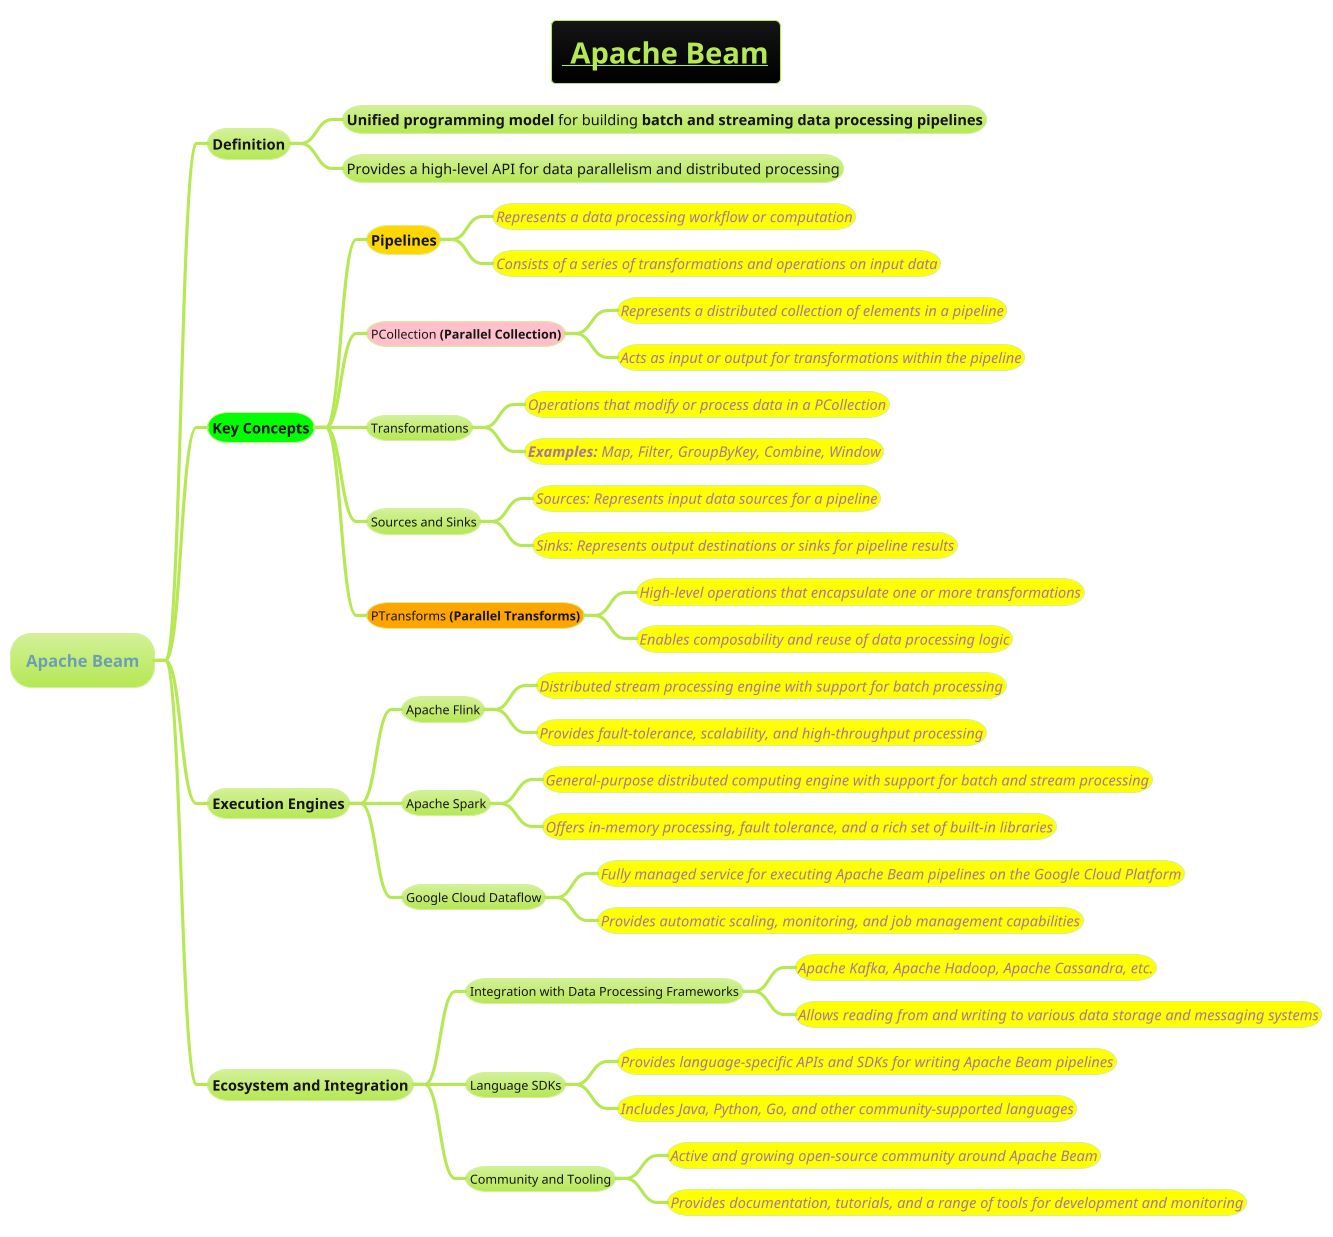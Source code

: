 @startmindmap

skinparam node {
    BorderColor DarkGray
    BackgroundColor White
}

skinparam connector {
    LineColor DarkGray
}

title =__ Apache Beam__
!theme hacker

* Apache Beam

** Definition
*** <size:14>**Unified programming model** for building **batch and streaming data processing pipelines**
*** <size:14>Provides a high-level API for data parallelism and distributed processing

**[#lime] Key Concepts

***[#gold] ==Pipelines
****[#yellow] ====<size:14>Represents a data processing workflow or computation
****[#yellow] ====<size:14>Consists of a series of transformations and operations on input data

***[#pink] PCollection **(Parallel Collection)**
****[#yellow] ====<size:14>Represents a distributed collection of elements in a pipeline
****[#yellow] ====<size:14>Acts as input or output for transformations within the pipeline

*** Transformations
****[#yellow] ====<size:14>Operations that modify or process data in a PCollection
****[#yellow] ====<size:14>**Examples:** Map, Filter, GroupByKey, Combine, Window

*** Sources and Sinks
****[#yellow] ====<size:14>Sources: Represents input data sources for a pipeline
****[#yellow] ====<size:14>Sinks: Represents output destinations or sinks for pipeline results

***[#orange] PTransforms **(Parallel Transforms)**
****[#yellow] ====<size:14>High-level operations that encapsulate one or more transformations
****[#yellow] ====<size:14>Enables composability and reuse of data processing logic

** Execution Engines

*** Apache Flink
****[#yellow] ====<size:14>Distributed stream processing engine with support for batch processing
****[#yellow] ====<size:14>Provides fault-tolerance, scalability, and high-throughput processing

*** Apache Spark
****[#yellow] ====<size:14>General-purpose distributed computing engine with support for batch and stream processing
****[#yellow] ====<size:14>Offers in-memory processing, fault tolerance, and a rich set of built-in libraries

*** Google Cloud Dataflow
****[#yellow] ====<size:14>Fully managed service for executing Apache Beam pipelines on the Google Cloud Platform
****[#yellow] ====<size:14>Provides automatic scaling, monitoring, and job management capabilities

** Ecosystem and Integration

*** Integration with Data Processing Frameworks
****[#yellow] ====<size:14>Apache Kafka, Apache Hadoop, Apache Cassandra, etc.
****[#yellow] ====<size:14>Allows reading from and writing to various data storage and messaging systems

*** Language SDKs
****[#yellow] ====<size:14>Provides language-specific APIs and SDKs for writing Apache Beam pipelines
****[#yellow] ====<size:14>Includes Java, Python, Go, and other community-supported languages

*** Community and Tooling
****[#yellow] ====<size:14>Active and growing open-source community around Apache Beam
****[#yellow] ====<size:14>Provides documentation, tutorials, and a range of tools for development and monitoring

@endmindmap
